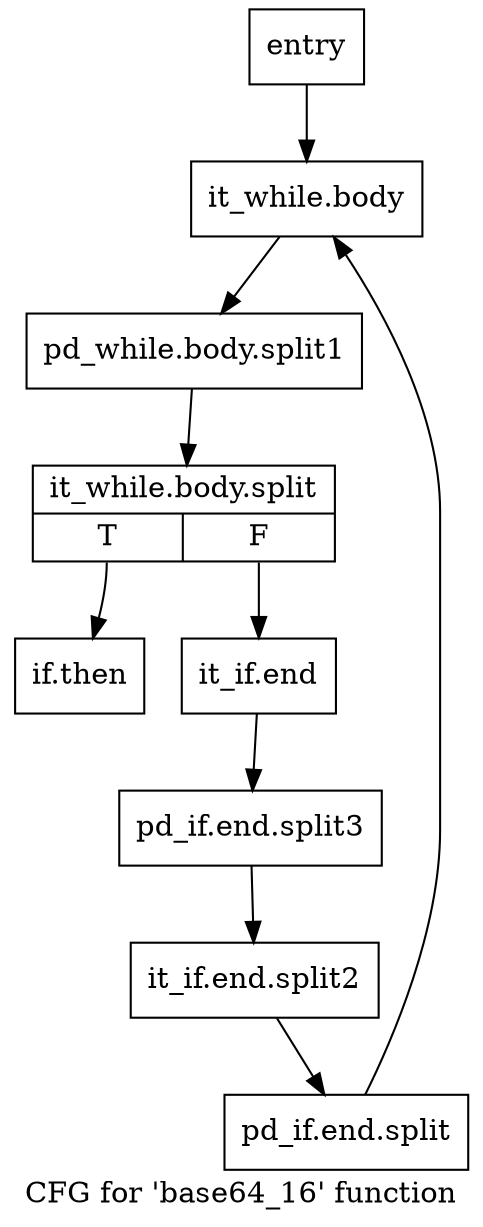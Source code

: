 digraph "CFG for 'base64_16' function" {
	label="CFG for 'base64_16' function";

	Node0x4677cc0 [shape=record,label="{entry}"];
	Node0x4677cc0 -> Node0x4677d10;
	Node0x4677d10 [shape=record,label="{it_while.body}"];
	Node0x4677d10 -> Node0x635bbd0;
	Node0x635bbd0 [shape=record,label="{pd_while.body.split1}"];
	Node0x635bbd0 -> Node0x635bc70;
	Node0x635bc70 [shape=record,label="{it_while.body.split|{<s0>T|<s1>F}}"];
	Node0x635bc70:s0 -> Node0x4677d60;
	Node0x635bc70:s1 -> Node0x4677db0;
	Node0x4677d60 [shape=record,label="{if.then}"];
	Node0x4677db0 [shape=record,label="{it_if.end}"];
	Node0x4677db0 -> Node0x634a990;
	Node0x634a990 [shape=record,label="{pd_if.end.split3}"];
	Node0x634a990 -> Node0x634a940;
	Node0x634a940 [shape=record,label="{it_if.end.split2}"];
	Node0x634a940 -> Node0x634a9e0;
	Node0x634a9e0 [shape=record,label="{pd_if.end.split}"];
	Node0x634a9e0 -> Node0x4677d10;
}
